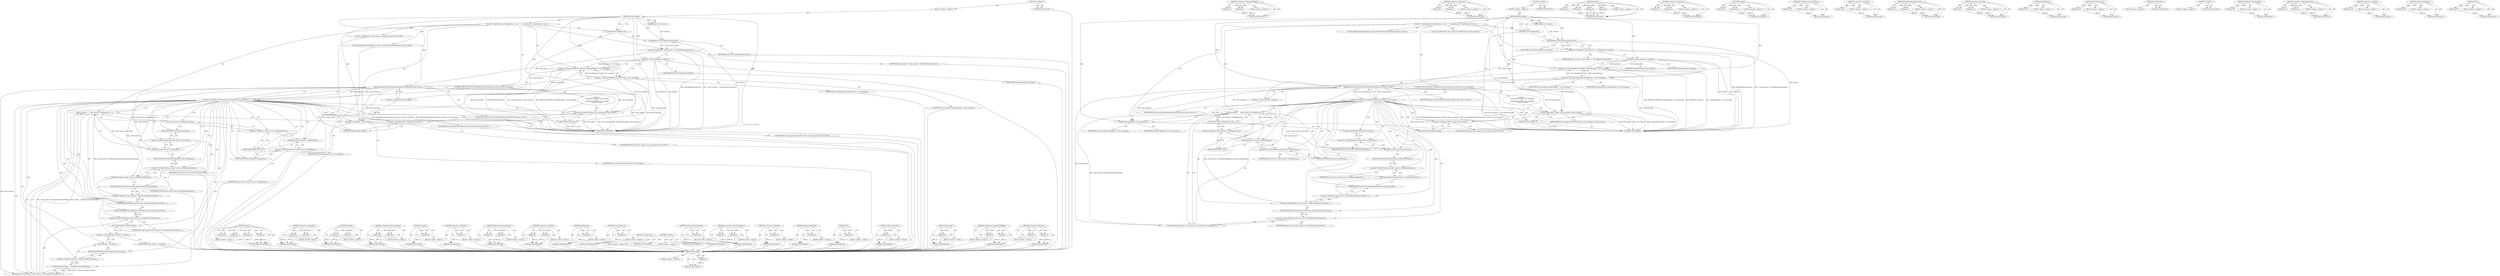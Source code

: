 digraph "Url" {
vulnerable_152 [label=<(METHOD,SourceText)>];
vulnerable_153 [label=<(PARAM,p1)>];
vulnerable_154 [label=<(BLOCK,&lt;empty&gt;,&lt;empty&gt;)>];
vulnerable_155 [label=<(METHOD_RETURN,ANY)>];
vulnerable_104 [label=<(METHOD,&lt;operator&gt;.arithmeticShiftRight)>];
vulnerable_105 [label=<(PARAM,p1)>];
vulnerable_106 [label=<(PARAM,p2)>];
vulnerable_107 [label=<(BLOCK,&lt;empty&gt;,&lt;empty&gt;)>];
vulnerable_108 [label=<(METHOD_RETURN,ANY)>];
vulnerable_127 [label=<(METHOD,&lt;operator&gt;.fieldAccess)>];
vulnerable_128 [label=<(PARAM,p1)>];
vulnerable_129 [label=<(PARAM,p2)>];
vulnerable_130 [label=<(BLOCK,&lt;empty&gt;,&lt;empty&gt;)>];
vulnerable_131 [label=<(METHOD_RETURN,ANY)>];
vulnerable_6 [label=<(METHOD,&lt;global&gt;)<SUB>1</SUB>>];
vulnerable_7 [label=<(BLOCK,&lt;empty&gt;,&lt;empty&gt;)<SUB>1</SUB>>];
vulnerable_8 [label=<(METHOD,NotifyFinished)<SUB>1</SUB>>];
vulnerable_9 [label=<(PARAM,Resource* resource)<SUB>1</SUB>>];
vulnerable_10 [label=<(BLOCK,{
  ClearResource();

  ScriptResource* script_...,{
  ClearResource();

  ScriptResource* script_...)<SUB>1</SUB>>];
vulnerable_11 [label=<(ClearResource,ClearResource())<SUB>2</SUB>>];
vulnerable_12 [label="<(LOCAL,ScriptResource* script_resource: ScriptResource*)<SUB>4</SUB>>"];
vulnerable_13 [label=<(&lt;operator&gt;.assignment,* script_resource = ToScriptResource(resource))<SUB>4</SUB>>];
vulnerable_14 [label=<(IDENTIFIER,script_resource,* script_resource = ToScriptResource(resource))<SUB>4</SUB>>];
vulnerable_15 [label=<(ToScriptResource,ToScriptResource(resource))<SUB>4</SUB>>];
vulnerable_16 [label=<(IDENTIFIER,resource,ToScriptResource(resource))<SUB>4</SUB>>];
vulnerable_17 [label=<(&lt;operator&gt;.lessThan,HeapVector&lt;Member&lt;ConsoleMessage&gt;&gt; error_messages)<SUB>6</SUB>>];
vulnerable_18 [label=<(&lt;operator&gt;.lessThan,HeapVector&lt;Member)<SUB>6</SUB>>];
vulnerable_19 [label=<(IDENTIFIER,HeapVector,HeapVector&lt;Member)<SUB>6</SUB>>];
vulnerable_20 [label=<(IDENTIFIER,Member,HeapVector&lt;Member)<SUB>6</SUB>>];
vulnerable_21 [label=<(&lt;operator&gt;.arithmeticShiftRight,ConsoleMessage&gt;&gt; error_messages)<SUB>6</SUB>>];
vulnerable_22 [label=<(IDENTIFIER,ConsoleMessage,ConsoleMessage&gt;&gt; error_messages)<SUB>6</SUB>>];
vulnerable_23 [label=<(IDENTIFIER,error_messages,ConsoleMessage&gt;&gt; error_messages)<SUB>6</SUB>>];
vulnerable_24 [label=<(CONTROL_STRUCTURE,IF,if (!WasModuleLoadSuccessful(script_resource, &amp;error_messages)))<SUB>7</SUB>>];
vulnerable_25 [label=<(&lt;operator&gt;.logicalNot,!WasModuleLoadSuccessful(script_resource, &amp;erro...)<SUB>7</SUB>>];
vulnerable_26 [label=<(WasModuleLoadSuccessful,WasModuleLoadSuccessful(script_resource, &amp;error...)<SUB>7</SUB>>];
vulnerable_27 [label=<(IDENTIFIER,script_resource,WasModuleLoadSuccessful(script_resource, &amp;error...)<SUB>7</SUB>>];
vulnerable_28 [label=<(&lt;operator&gt;.addressOf,&amp;error_messages)<SUB>7</SUB>>];
vulnerable_29 [label=<(IDENTIFIER,error_messages,WasModuleLoadSuccessful(script_resource, &amp;error...)<SUB>7</SUB>>];
vulnerable_30 [label="<(BLOCK,{
    Finalize(WTF::nullopt, error_messages);
 ...,{
    Finalize(WTF::nullopt, error_messages);
 ...)<SUB>7</SUB>>"];
vulnerable_31 [label="<(Finalize,Finalize(WTF::nullopt, error_messages))<SUB>8</SUB>>"];
vulnerable_32 [label="<(&lt;operator&gt;.fieldAccess,WTF::nullopt)<SUB>8</SUB>>"];
vulnerable_33 [label="<(IDENTIFIER,WTF,Finalize(WTF::nullopt, error_messages))<SUB>8</SUB>>"];
vulnerable_34 [label=<(FIELD_IDENTIFIER,nullopt,nullopt)<SUB>8</SUB>>];
vulnerable_35 [label="<(IDENTIFIER,error_messages,Finalize(WTF::nullopt, error_messages))<SUB>8</SUB>>"];
vulnerable_36 [label=<(RETURN,return;,return;)<SUB>9</SUB>>];
vulnerable_37 [label="<(LOCAL,ModuleScriptCreationParams params: ModuleScriptCreationParams)<SUB>12</SUB>>"];
vulnerable_38 [label=<(params,params(
       script_resource-&gt;GetResponse().U...)<SUB>12</SUB>>];
vulnerable_39 [label=<(Url,script_resource-&gt;GetResponse().Url())<SUB>13</SUB>>];
vulnerable_40 [label=<(&lt;operator&gt;.fieldAccess,script_resource-&gt;GetResponse().Url)<SUB>13</SUB>>];
vulnerable_41 [label=<(GetResponse,script_resource-&gt;GetResponse())<SUB>13</SUB>>];
vulnerable_42 [label=<(&lt;operator&gt;.indirectFieldAccess,script_resource-&gt;GetResponse)<SUB>13</SUB>>];
vulnerable_43 [label=<(IDENTIFIER,script_resource,script_resource-&gt;GetResponse())<SUB>13</SUB>>];
vulnerable_44 [label=<(FIELD_IDENTIFIER,GetResponse,GetResponse)<SUB>13</SUB>>];
vulnerable_45 [label=<(FIELD_IDENTIFIER,Url,Url)<SUB>13</SUB>>];
vulnerable_46 [label=<(SourceText,script_resource-&gt;SourceText())<SUB>13</SUB>>];
vulnerable_47 [label=<(&lt;operator&gt;.indirectFieldAccess,script_resource-&gt;SourceText)<SUB>13</SUB>>];
vulnerable_48 [label=<(IDENTIFIER,script_resource,script_resource-&gt;SourceText())<SUB>13</SUB>>];
vulnerable_49 [label=<(FIELD_IDENTIFIER,SourceText,SourceText)<SUB>13</SUB>>];
vulnerable_50 [label=<(GetFetchCredentialsMode,script_resource-&gt;GetResourceRequest().GetFetchC...)<SUB>14</SUB>>];
vulnerable_51 [label=<(&lt;operator&gt;.fieldAccess,script_resource-&gt;GetResourceRequest().GetFetchC...)<SUB>14</SUB>>];
vulnerable_52 [label=<(GetResourceRequest,script_resource-&gt;GetResourceRequest())<SUB>14</SUB>>];
vulnerable_53 [label=<(&lt;operator&gt;.indirectFieldAccess,script_resource-&gt;GetResourceRequest)<SUB>14</SUB>>];
vulnerable_54 [label=<(IDENTIFIER,script_resource,script_resource-&gt;GetResourceRequest())<SUB>14</SUB>>];
vulnerable_55 [label=<(FIELD_IDENTIFIER,GetResourceRequest,GetResourceRequest)<SUB>14</SUB>>];
vulnerable_56 [label=<(FIELD_IDENTIFIER,GetFetchCredentialsMode,GetFetchCredentialsMode)<SUB>14</SUB>>];
vulnerable_57 [label=<(CalculateAccessControlStatus,script_resource-&gt;CalculateAccessControlStatus())<SUB>15</SUB>>];
vulnerable_58 [label=<(&lt;operator&gt;.indirectFieldAccess,script_resource-&gt;CalculateAccessControlStatus)<SUB>15</SUB>>];
vulnerable_59 [label=<(IDENTIFIER,script_resource,script_resource-&gt;CalculateAccessControlStatus())<SUB>15</SUB>>];
vulnerable_60 [label=<(FIELD_IDENTIFIER,CalculateAccessControlStatus,CalculateAccessControlStatus)<SUB>15</SUB>>];
vulnerable_61 [label=<(Finalize,Finalize(params, error_messages))<SUB>16</SUB>>];
vulnerable_62 [label=<(IDENTIFIER,params,Finalize(params, error_messages))<SUB>16</SUB>>];
vulnerable_63 [label=<(IDENTIFIER,error_messages,Finalize(params, error_messages))<SUB>16</SUB>>];
vulnerable_64 [label=<(METHOD_RETURN,void)<SUB>1</SUB>>];
vulnerable_66 [label=<(METHOD_RETURN,ANY)<SUB>1</SUB>>];
vulnerable_132 [label=<(METHOD,params)>];
vulnerable_133 [label=<(PARAM,p1)>];
vulnerable_134 [label=<(PARAM,p2)>];
vulnerable_135 [label=<(PARAM,p3)>];
vulnerable_136 [label=<(PARAM,p4)>];
vulnerable_137 [label=<(BLOCK,&lt;empty&gt;,&lt;empty&gt;)>];
vulnerable_138 [label=<(METHOD_RETURN,ANY)>];
vulnerable_90 [label=<(METHOD,&lt;operator&gt;.assignment)>];
vulnerable_91 [label=<(PARAM,p1)>];
vulnerable_92 [label=<(PARAM,p2)>];
vulnerable_93 [label=<(BLOCK,&lt;empty&gt;,&lt;empty&gt;)>];
vulnerable_94 [label=<(METHOD_RETURN,ANY)>];
vulnerable_122 [label=<(METHOD,Finalize)>];
vulnerable_123 [label=<(PARAM,p1)>];
vulnerable_124 [label=<(PARAM,p2)>];
vulnerable_125 [label=<(BLOCK,&lt;empty&gt;,&lt;empty&gt;)>];
vulnerable_126 [label=<(METHOD_RETURN,ANY)>];
vulnerable_164 [label=<(METHOD,CalculateAccessControlStatus)>];
vulnerable_165 [label=<(PARAM,p1)>];
vulnerable_166 [label=<(BLOCK,&lt;empty&gt;,&lt;empty&gt;)>];
vulnerable_167 [label=<(METHOD_RETURN,ANY)>];
vulnerable_118 [label=<(METHOD,&lt;operator&gt;.addressOf)>];
vulnerable_119 [label=<(PARAM,p1)>];
vulnerable_120 [label=<(BLOCK,&lt;empty&gt;,&lt;empty&gt;)>];
vulnerable_121 [label=<(METHOD_RETURN,ANY)>];
vulnerable_113 [label=<(METHOD,WasModuleLoadSuccessful)>];
vulnerable_114 [label=<(PARAM,p1)>];
vulnerable_115 [label=<(PARAM,p2)>];
vulnerable_116 [label=<(BLOCK,&lt;empty&gt;,&lt;empty&gt;)>];
vulnerable_117 [label=<(METHOD_RETURN,ANY)>];
vulnerable_99 [label=<(METHOD,&lt;operator&gt;.lessThan)>];
vulnerable_100 [label=<(PARAM,p1)>];
vulnerable_101 [label=<(PARAM,p2)>];
vulnerable_102 [label=<(BLOCK,&lt;empty&gt;,&lt;empty&gt;)>];
vulnerable_103 [label=<(METHOD_RETURN,ANY)>];
vulnerable_143 [label=<(METHOD,GetResponse)>];
vulnerable_144 [label=<(PARAM,p1)>];
vulnerable_145 [label=<(BLOCK,&lt;empty&gt;,&lt;empty&gt;)>];
vulnerable_146 [label=<(METHOD_RETURN,ANY)>];
vulnerable_95 [label=<(METHOD,ToScriptResource)>];
vulnerable_96 [label=<(PARAM,p1)>];
vulnerable_97 [label=<(BLOCK,&lt;empty&gt;,&lt;empty&gt;)>];
vulnerable_98 [label=<(METHOD_RETURN,ANY)>];
vulnerable_87 [label=<(METHOD,ClearResource)>];
vulnerable_88 [label=<(BLOCK,&lt;empty&gt;,&lt;empty&gt;)>];
vulnerable_89 [label=<(METHOD_RETURN,ANY)>];
vulnerable_81 [label=<(METHOD,&lt;global&gt;)<SUB>1</SUB>>];
vulnerable_82 [label=<(BLOCK,&lt;empty&gt;,&lt;empty&gt;)>];
vulnerable_83 [label=<(METHOD_RETURN,ANY)>];
vulnerable_156 [label=<(METHOD,GetFetchCredentialsMode)>];
vulnerable_157 [label=<(PARAM,p1)>];
vulnerable_158 [label=<(BLOCK,&lt;empty&gt;,&lt;empty&gt;)>];
vulnerable_159 [label=<(METHOD_RETURN,ANY)>];
vulnerable_147 [label=<(METHOD,&lt;operator&gt;.indirectFieldAccess)>];
vulnerable_148 [label=<(PARAM,p1)>];
vulnerable_149 [label=<(PARAM,p2)>];
vulnerable_150 [label=<(BLOCK,&lt;empty&gt;,&lt;empty&gt;)>];
vulnerable_151 [label=<(METHOD_RETURN,ANY)>];
vulnerable_109 [label=<(METHOD,&lt;operator&gt;.logicalNot)>];
vulnerable_110 [label=<(PARAM,p1)>];
vulnerable_111 [label=<(BLOCK,&lt;empty&gt;,&lt;empty&gt;)>];
vulnerable_112 [label=<(METHOD_RETURN,ANY)>];
vulnerable_160 [label=<(METHOD,GetResourceRequest)>];
vulnerable_161 [label=<(PARAM,p1)>];
vulnerable_162 [label=<(BLOCK,&lt;empty&gt;,&lt;empty&gt;)>];
vulnerable_163 [label=<(METHOD_RETURN,ANY)>];
vulnerable_139 [label=<(METHOD,Url)>];
vulnerable_140 [label=<(PARAM,p1)>];
vulnerable_141 [label=<(BLOCK,&lt;empty&gt;,&lt;empty&gt;)>];
vulnerable_142 [label=<(METHOD_RETURN,ANY)>];
fixed_176 [label=<(METHOD,GetSecurityOrigin)>];
fixed_177 [label=<(PARAM,p1)>];
fixed_178 [label=<(BLOCK,&lt;empty&gt;,&lt;empty&gt;)>];
fixed_179 [label=<(METHOD_RETURN,ANY)>];
fixed_159 [label=<(METHOD,SourceText)>];
fixed_160 [label=<(PARAM,p1)>];
fixed_161 [label=<(BLOCK,&lt;empty&gt;,&lt;empty&gt;)>];
fixed_162 [label=<(METHOD_RETURN,ANY)>];
fixed_111 [label=<(METHOD,&lt;operator&gt;.arithmeticShiftRight)>];
fixed_112 [label=<(PARAM,p1)>];
fixed_113 [label=<(PARAM,p2)>];
fixed_114 [label=<(BLOCK,&lt;empty&gt;,&lt;empty&gt;)>];
fixed_115 [label=<(METHOD_RETURN,ANY)>];
fixed_134 [label=<(METHOD,&lt;operator&gt;.fieldAccess)>];
fixed_135 [label=<(PARAM,p1)>];
fixed_136 [label=<(PARAM,p2)>];
fixed_137 [label=<(BLOCK,&lt;empty&gt;,&lt;empty&gt;)>];
fixed_138 [label=<(METHOD_RETURN,ANY)>];
fixed_6 [label=<(METHOD,&lt;global&gt;)<SUB>1</SUB>>];
fixed_7 [label=<(BLOCK,&lt;empty&gt;,&lt;empty&gt;)<SUB>1</SUB>>];
fixed_8 [label=<(METHOD,NotifyFinished)<SUB>1</SUB>>];
fixed_9 [label=<(PARAM,Resource* resource)<SUB>1</SUB>>];
fixed_10 [label=<(BLOCK,{
  ClearResource();

  ScriptResource* script_...,{
  ClearResource();

  ScriptResource* script_...)<SUB>1</SUB>>];
fixed_11 [label=<(ClearResource,ClearResource())<SUB>2</SUB>>];
fixed_12 [label="<(LOCAL,ScriptResource* script_resource: ScriptResource*)<SUB>4</SUB>>"];
fixed_13 [label=<(&lt;operator&gt;.assignment,* script_resource = ToScriptResource(resource))<SUB>4</SUB>>];
fixed_14 [label=<(IDENTIFIER,script_resource,* script_resource = ToScriptResource(resource))<SUB>4</SUB>>];
fixed_15 [label=<(ToScriptResource,ToScriptResource(resource))<SUB>4</SUB>>];
fixed_16 [label=<(IDENTIFIER,resource,ToScriptResource(resource))<SUB>4</SUB>>];
fixed_17 [label=<(&lt;operator&gt;.lessThan,HeapVector&lt;Member&lt;ConsoleMessage&gt;&gt; error_messages)<SUB>6</SUB>>];
fixed_18 [label=<(&lt;operator&gt;.lessThan,HeapVector&lt;Member)<SUB>6</SUB>>];
fixed_19 [label=<(IDENTIFIER,HeapVector,HeapVector&lt;Member)<SUB>6</SUB>>];
fixed_20 [label=<(IDENTIFIER,Member,HeapVector&lt;Member)<SUB>6</SUB>>];
fixed_21 [label=<(&lt;operator&gt;.arithmeticShiftRight,ConsoleMessage&gt;&gt; error_messages)<SUB>6</SUB>>];
fixed_22 [label=<(IDENTIFIER,ConsoleMessage,ConsoleMessage&gt;&gt; error_messages)<SUB>6</SUB>>];
fixed_23 [label=<(IDENTIFIER,error_messages,ConsoleMessage&gt;&gt; error_messages)<SUB>6</SUB>>];
fixed_24 [label=<(CONTROL_STRUCTURE,IF,if (!WasModuleLoadSuccessful(script_resource, &amp;error_messages)))<SUB>7</SUB>>];
fixed_25 [label=<(&lt;operator&gt;.logicalNot,!WasModuleLoadSuccessful(script_resource, &amp;erro...)<SUB>7</SUB>>];
fixed_26 [label=<(WasModuleLoadSuccessful,WasModuleLoadSuccessful(script_resource, &amp;error...)<SUB>7</SUB>>];
fixed_27 [label=<(IDENTIFIER,script_resource,WasModuleLoadSuccessful(script_resource, &amp;error...)<SUB>7</SUB>>];
fixed_28 [label=<(&lt;operator&gt;.addressOf,&amp;error_messages)<SUB>7</SUB>>];
fixed_29 [label=<(IDENTIFIER,error_messages,WasModuleLoadSuccessful(script_resource, &amp;error...)<SUB>7</SUB>>];
fixed_30 [label="<(BLOCK,{
    Finalize(WTF::nullopt, error_messages);
 ...,{
    Finalize(WTF::nullopt, error_messages);
 ...)<SUB>7</SUB>>"];
fixed_31 [label="<(Finalize,Finalize(WTF::nullopt, error_messages))<SUB>8</SUB>>"];
fixed_32 [label="<(&lt;operator&gt;.fieldAccess,WTF::nullopt)<SUB>8</SUB>>"];
fixed_33 [label="<(IDENTIFIER,WTF,Finalize(WTF::nullopt, error_messages))<SUB>8</SUB>>"];
fixed_34 [label=<(FIELD_IDENTIFIER,nullopt,nullopt)<SUB>8</SUB>>];
fixed_35 [label="<(IDENTIFIER,error_messages,Finalize(WTF::nullopt, error_messages))<SUB>8</SUB>>"];
fixed_36 [label=<(RETURN,return;,return;)<SUB>9</SUB>>];
fixed_37 [label="<(LOCAL,ModuleScriptCreationParams params: ModuleScriptCreationParams)<SUB>12</SUB>>"];
fixed_38 [label=<(params,params(
       script_resource-&gt;GetResponse().U...)<SUB>12</SUB>>];
fixed_39 [label=<(Url,script_resource-&gt;GetResponse().Url())<SUB>13</SUB>>];
fixed_40 [label=<(&lt;operator&gt;.fieldAccess,script_resource-&gt;GetResponse().Url)<SUB>13</SUB>>];
fixed_41 [label=<(GetResponse,script_resource-&gt;GetResponse())<SUB>13</SUB>>];
fixed_42 [label=<(&lt;operator&gt;.indirectFieldAccess,script_resource-&gt;GetResponse)<SUB>13</SUB>>];
fixed_43 [label=<(IDENTIFIER,script_resource,script_resource-&gt;GetResponse())<SUB>13</SUB>>];
fixed_44 [label=<(FIELD_IDENTIFIER,GetResponse,GetResponse)<SUB>13</SUB>>];
fixed_45 [label=<(FIELD_IDENTIFIER,Url,Url)<SUB>13</SUB>>];
fixed_46 [label=<(SourceText,script_resource-&gt;SourceText())<SUB>13</SUB>>];
fixed_47 [label=<(&lt;operator&gt;.indirectFieldAccess,script_resource-&gt;SourceText)<SUB>13</SUB>>];
fixed_48 [label=<(IDENTIFIER,script_resource,script_resource-&gt;SourceText())<SUB>13</SUB>>];
fixed_49 [label=<(FIELD_IDENTIFIER,SourceText,SourceText)<SUB>13</SUB>>];
fixed_50 [label=<(GetFetchCredentialsMode,script_resource-&gt;GetResourceRequest().GetFetchC...)<SUB>14</SUB>>];
fixed_51 [label=<(&lt;operator&gt;.fieldAccess,script_resource-&gt;GetResourceRequest().GetFetchC...)<SUB>14</SUB>>];
fixed_52 [label=<(GetResourceRequest,script_resource-&gt;GetResourceRequest())<SUB>14</SUB>>];
fixed_53 [label=<(&lt;operator&gt;.indirectFieldAccess,script_resource-&gt;GetResourceRequest)<SUB>14</SUB>>];
fixed_54 [label=<(IDENTIFIER,script_resource,script_resource-&gt;GetResourceRequest())<SUB>14</SUB>>];
fixed_55 [label=<(FIELD_IDENTIFIER,GetResourceRequest,GetResourceRequest)<SUB>14</SUB>>];
fixed_56 [label=<(FIELD_IDENTIFIER,GetFetchCredentialsMode,GetFetchCredentialsMode)<SUB>14</SUB>>];
fixed_57 [label=<(CalculateAccessControlStatus,script_resource-&gt;CalculateAccessControlStatus(
...)<SUB>15</SUB>>];
fixed_58 [label=<(&lt;operator&gt;.indirectFieldAccess,script_resource-&gt;CalculateAccessControlStatus)<SUB>15</SUB>>];
fixed_59 [label=<(IDENTIFIER,script_resource,script_resource-&gt;CalculateAccessControlStatus(
...)<SUB>15</SUB>>];
fixed_60 [label=<(FIELD_IDENTIFIER,CalculateAccessControlStatus,CalculateAccessControlStatus)<SUB>15</SUB>>];
fixed_61 [label=<(GetSecurityOrigin,fetcher_-&gt;Context().GetSecurityOrigin())<SUB>16</SUB>>];
fixed_62 [label=<(&lt;operator&gt;.fieldAccess,fetcher_-&gt;Context().GetSecurityOrigin)<SUB>16</SUB>>];
fixed_63 [label=<(Context,fetcher_-&gt;Context())<SUB>16</SUB>>];
fixed_64 [label=<(&lt;operator&gt;.indirectFieldAccess,fetcher_-&gt;Context)<SUB>16</SUB>>];
fixed_65 [label=<(IDENTIFIER,fetcher_,fetcher_-&gt;Context())<SUB>16</SUB>>];
fixed_66 [label=<(FIELD_IDENTIFIER,Context,Context)<SUB>16</SUB>>];
fixed_67 [label=<(FIELD_IDENTIFIER,GetSecurityOrigin,GetSecurityOrigin)<SUB>16</SUB>>];
fixed_68 [label=<(Finalize,Finalize(params, error_messages))<SUB>17</SUB>>];
fixed_69 [label=<(IDENTIFIER,params,Finalize(params, error_messages))<SUB>17</SUB>>];
fixed_70 [label=<(IDENTIFIER,error_messages,Finalize(params, error_messages))<SUB>17</SUB>>];
fixed_71 [label=<(METHOD_RETURN,void)<SUB>1</SUB>>];
fixed_73 [label=<(METHOD_RETURN,ANY)<SUB>1</SUB>>];
fixed_139 [label=<(METHOD,params)>];
fixed_140 [label=<(PARAM,p1)>];
fixed_141 [label=<(PARAM,p2)>];
fixed_142 [label=<(PARAM,p3)>];
fixed_143 [label=<(PARAM,p4)>];
fixed_144 [label=<(BLOCK,&lt;empty&gt;,&lt;empty&gt;)>];
fixed_145 [label=<(METHOD_RETURN,ANY)>];
fixed_97 [label=<(METHOD,&lt;operator&gt;.assignment)>];
fixed_98 [label=<(PARAM,p1)>];
fixed_99 [label=<(PARAM,p2)>];
fixed_100 [label=<(BLOCK,&lt;empty&gt;,&lt;empty&gt;)>];
fixed_101 [label=<(METHOD_RETURN,ANY)>];
fixed_129 [label=<(METHOD,Finalize)>];
fixed_130 [label=<(PARAM,p1)>];
fixed_131 [label=<(PARAM,p2)>];
fixed_132 [label=<(BLOCK,&lt;empty&gt;,&lt;empty&gt;)>];
fixed_133 [label=<(METHOD_RETURN,ANY)>];
fixed_171 [label=<(METHOD,CalculateAccessControlStatus)>];
fixed_172 [label=<(PARAM,p1)>];
fixed_173 [label=<(PARAM,p2)>];
fixed_174 [label=<(BLOCK,&lt;empty&gt;,&lt;empty&gt;)>];
fixed_175 [label=<(METHOD_RETURN,ANY)>];
fixed_180 [label=<(METHOD,Context)>];
fixed_181 [label=<(PARAM,p1)>];
fixed_182 [label=<(BLOCK,&lt;empty&gt;,&lt;empty&gt;)>];
fixed_183 [label=<(METHOD_RETURN,ANY)>];
fixed_125 [label=<(METHOD,&lt;operator&gt;.addressOf)>];
fixed_126 [label=<(PARAM,p1)>];
fixed_127 [label=<(BLOCK,&lt;empty&gt;,&lt;empty&gt;)>];
fixed_128 [label=<(METHOD_RETURN,ANY)>];
fixed_120 [label=<(METHOD,WasModuleLoadSuccessful)>];
fixed_121 [label=<(PARAM,p1)>];
fixed_122 [label=<(PARAM,p2)>];
fixed_123 [label=<(BLOCK,&lt;empty&gt;,&lt;empty&gt;)>];
fixed_124 [label=<(METHOD_RETURN,ANY)>];
fixed_106 [label=<(METHOD,&lt;operator&gt;.lessThan)>];
fixed_107 [label=<(PARAM,p1)>];
fixed_108 [label=<(PARAM,p2)>];
fixed_109 [label=<(BLOCK,&lt;empty&gt;,&lt;empty&gt;)>];
fixed_110 [label=<(METHOD_RETURN,ANY)>];
fixed_150 [label=<(METHOD,GetResponse)>];
fixed_151 [label=<(PARAM,p1)>];
fixed_152 [label=<(BLOCK,&lt;empty&gt;,&lt;empty&gt;)>];
fixed_153 [label=<(METHOD_RETURN,ANY)>];
fixed_102 [label=<(METHOD,ToScriptResource)>];
fixed_103 [label=<(PARAM,p1)>];
fixed_104 [label=<(BLOCK,&lt;empty&gt;,&lt;empty&gt;)>];
fixed_105 [label=<(METHOD_RETURN,ANY)>];
fixed_94 [label=<(METHOD,ClearResource)>];
fixed_95 [label=<(BLOCK,&lt;empty&gt;,&lt;empty&gt;)>];
fixed_96 [label=<(METHOD_RETURN,ANY)>];
fixed_88 [label=<(METHOD,&lt;global&gt;)<SUB>1</SUB>>];
fixed_89 [label=<(BLOCK,&lt;empty&gt;,&lt;empty&gt;)>];
fixed_90 [label=<(METHOD_RETURN,ANY)>];
fixed_163 [label=<(METHOD,GetFetchCredentialsMode)>];
fixed_164 [label=<(PARAM,p1)>];
fixed_165 [label=<(BLOCK,&lt;empty&gt;,&lt;empty&gt;)>];
fixed_166 [label=<(METHOD_RETURN,ANY)>];
fixed_154 [label=<(METHOD,&lt;operator&gt;.indirectFieldAccess)>];
fixed_155 [label=<(PARAM,p1)>];
fixed_156 [label=<(PARAM,p2)>];
fixed_157 [label=<(BLOCK,&lt;empty&gt;,&lt;empty&gt;)>];
fixed_158 [label=<(METHOD_RETURN,ANY)>];
fixed_116 [label=<(METHOD,&lt;operator&gt;.logicalNot)>];
fixed_117 [label=<(PARAM,p1)>];
fixed_118 [label=<(BLOCK,&lt;empty&gt;,&lt;empty&gt;)>];
fixed_119 [label=<(METHOD_RETURN,ANY)>];
fixed_167 [label=<(METHOD,GetResourceRequest)>];
fixed_168 [label=<(PARAM,p1)>];
fixed_169 [label=<(BLOCK,&lt;empty&gt;,&lt;empty&gt;)>];
fixed_170 [label=<(METHOD_RETURN,ANY)>];
fixed_146 [label=<(METHOD,Url)>];
fixed_147 [label=<(PARAM,p1)>];
fixed_148 [label=<(BLOCK,&lt;empty&gt;,&lt;empty&gt;)>];
fixed_149 [label=<(METHOD_RETURN,ANY)>];
vulnerable_152 -> vulnerable_153  [key=0, label="AST: "];
vulnerable_152 -> vulnerable_153  [key=1, label="DDG: "];
vulnerable_152 -> vulnerable_154  [key=0, label="AST: "];
vulnerable_152 -> vulnerable_155  [key=0, label="AST: "];
vulnerable_152 -> vulnerable_155  [key=1, label="CFG: "];
vulnerable_153 -> vulnerable_155  [key=0, label="DDG: p1"];
vulnerable_104 -> vulnerable_105  [key=0, label="AST: "];
vulnerable_104 -> vulnerable_105  [key=1, label="DDG: "];
vulnerable_104 -> vulnerable_107  [key=0, label="AST: "];
vulnerable_104 -> vulnerable_106  [key=0, label="AST: "];
vulnerable_104 -> vulnerable_106  [key=1, label="DDG: "];
vulnerable_104 -> vulnerable_108  [key=0, label="AST: "];
vulnerable_104 -> vulnerable_108  [key=1, label="CFG: "];
vulnerable_105 -> vulnerable_108  [key=0, label="DDG: p1"];
vulnerable_106 -> vulnerable_108  [key=0, label="DDG: p2"];
vulnerable_127 -> vulnerable_128  [key=0, label="AST: "];
vulnerable_127 -> vulnerable_128  [key=1, label="DDG: "];
vulnerable_127 -> vulnerable_130  [key=0, label="AST: "];
vulnerable_127 -> vulnerable_129  [key=0, label="AST: "];
vulnerable_127 -> vulnerable_129  [key=1, label="DDG: "];
vulnerable_127 -> vulnerable_131  [key=0, label="AST: "];
vulnerable_127 -> vulnerable_131  [key=1, label="CFG: "];
vulnerable_128 -> vulnerable_131  [key=0, label="DDG: p1"];
vulnerable_129 -> vulnerable_131  [key=0, label="DDG: p2"];
vulnerable_6 -> vulnerable_7  [key=0, label="AST: "];
vulnerable_6 -> vulnerable_66  [key=0, label="AST: "];
vulnerable_6 -> vulnerable_66  [key=1, label="CFG: "];
vulnerable_7 -> vulnerable_8  [key=0, label="AST: "];
vulnerable_8 -> vulnerable_9  [key=0, label="AST: "];
vulnerable_8 -> vulnerable_9  [key=1, label="DDG: "];
vulnerable_8 -> vulnerable_10  [key=0, label="AST: "];
vulnerable_8 -> vulnerable_64  [key=0, label="AST: "];
vulnerable_8 -> vulnerable_11  [key=0, label="CFG: "];
vulnerable_8 -> vulnerable_11  [key=1, label="DDG: "];
vulnerable_8 -> vulnerable_61  [key=0, label="DDG: "];
vulnerable_8 -> vulnerable_15  [key=0, label="DDG: "];
vulnerable_8 -> vulnerable_18  [key=0, label="DDG: "];
vulnerable_8 -> vulnerable_21  [key=0, label="DDG: "];
vulnerable_8 -> vulnerable_36  [key=0, label="DDG: "];
vulnerable_8 -> vulnerable_26  [key=0, label="DDG: "];
vulnerable_8 -> vulnerable_31  [key=0, label="DDG: "];
vulnerable_9 -> vulnerable_15  [key=0, label="DDG: resource"];
vulnerable_10 -> vulnerable_11  [key=0, label="AST: "];
vulnerable_10 -> vulnerable_12  [key=0, label="AST: "];
vulnerable_10 -> vulnerable_13  [key=0, label="AST: "];
vulnerable_10 -> vulnerable_17  [key=0, label="AST: "];
vulnerable_10 -> vulnerable_24  [key=0, label="AST: "];
vulnerable_10 -> vulnerable_37  [key=0, label="AST: "];
vulnerable_10 -> vulnerable_38  [key=0, label="AST: "];
vulnerable_10 -> vulnerable_61  [key=0, label="AST: "];
vulnerable_11 -> vulnerable_15  [key=0, label="CFG: "];
vulnerable_11 -> vulnerable_64  [key=0, label="DDG: ClearResource()"];
vulnerable_13 -> vulnerable_14  [key=0, label="AST: "];
vulnerable_13 -> vulnerable_15  [key=0, label="AST: "];
vulnerable_13 -> vulnerable_18  [key=0, label="CFG: "];
vulnerable_13 -> vulnerable_64  [key=0, label="DDG: ToScriptResource(resource)"];
vulnerable_13 -> vulnerable_64  [key=1, label="DDG: * script_resource = ToScriptResource(resource)"];
vulnerable_13 -> vulnerable_26  [key=0, label="DDG: script_resource"];
vulnerable_15 -> vulnerable_16  [key=0, label="AST: "];
vulnerable_15 -> vulnerable_13  [key=0, label="CFG: "];
vulnerable_15 -> vulnerable_13  [key=1, label="DDG: resource"];
vulnerable_15 -> vulnerable_64  [key=0, label="DDG: resource"];
vulnerable_17 -> vulnerable_18  [key=0, label="AST: "];
vulnerable_17 -> vulnerable_21  [key=0, label="AST: "];
vulnerable_17 -> vulnerable_28  [key=0, label="CFG: "];
vulnerable_17 -> vulnerable_64  [key=0, label="DDG: HeapVector&lt;Member"];
vulnerable_17 -> vulnerable_64  [key=1, label="DDG: ConsoleMessage&gt;&gt; error_messages"];
vulnerable_17 -> vulnerable_64  [key=2, label="DDG: HeapVector&lt;Member&lt;ConsoleMessage&gt;&gt; error_messages"];
vulnerable_18 -> vulnerable_19  [key=0, label="AST: "];
vulnerable_18 -> vulnerable_20  [key=0, label="AST: "];
vulnerable_18 -> vulnerable_21  [key=0, label="CFG: "];
vulnerable_18 -> vulnerable_64  [key=0, label="DDG: Member"];
vulnerable_18 -> vulnerable_64  [key=1, label="DDG: HeapVector"];
vulnerable_18 -> vulnerable_17  [key=0, label="DDG: HeapVector"];
vulnerable_18 -> vulnerable_17  [key=1, label="DDG: Member"];
vulnerable_21 -> vulnerable_22  [key=0, label="AST: "];
vulnerable_21 -> vulnerable_23  [key=0, label="AST: "];
vulnerable_21 -> vulnerable_17  [key=0, label="CFG: "];
vulnerable_21 -> vulnerable_17  [key=1, label="DDG: ConsoleMessage"];
vulnerable_21 -> vulnerable_17  [key=2, label="DDG: error_messages"];
vulnerable_21 -> vulnerable_64  [key=0, label="DDG: ConsoleMessage"];
vulnerable_21 -> vulnerable_61  [key=0, label="DDG: error_messages"];
vulnerable_21 -> vulnerable_26  [key=0, label="DDG: error_messages"];
vulnerable_21 -> vulnerable_31  [key=0, label="DDG: error_messages"];
vulnerable_24 -> vulnerable_25  [key=0, label="AST: "];
vulnerable_24 -> vulnerable_30  [key=0, label="AST: "];
vulnerable_25 -> vulnerable_26  [key=0, label="AST: "];
vulnerable_25 -> vulnerable_34  [key=0, label="CFG: "];
vulnerable_25 -> vulnerable_34  [key=1, label="CDG: "];
vulnerable_25 -> vulnerable_44  [key=0, label="CFG: "];
vulnerable_25 -> vulnerable_44  [key=1, label="CDG: "];
vulnerable_25 -> vulnerable_64  [key=0, label="DDG: WasModuleLoadSuccessful(script_resource, &amp;error_messages)"];
vulnerable_25 -> vulnerable_64  [key=1, label="DDG: !WasModuleLoadSuccessful(script_resource, &amp;error_messages)"];
vulnerable_25 -> vulnerable_47  [key=0, label="CDG: "];
vulnerable_25 -> vulnerable_32  [key=0, label="CDG: "];
vulnerable_25 -> vulnerable_58  [key=0, label="CDG: "];
vulnerable_25 -> vulnerable_49  [key=0, label="CDG: "];
vulnerable_25 -> vulnerable_60  [key=0, label="CDG: "];
vulnerable_25 -> vulnerable_61  [key=0, label="CDG: "];
vulnerable_25 -> vulnerable_42  [key=0, label="CDG: "];
vulnerable_25 -> vulnerable_51  [key=0, label="CDG: "];
vulnerable_25 -> vulnerable_57  [key=0, label="CDG: "];
vulnerable_25 -> vulnerable_36  [key=0, label="CDG: "];
vulnerable_25 -> vulnerable_52  [key=0, label="CDG: "];
vulnerable_25 -> vulnerable_46  [key=0, label="CDG: "];
vulnerable_25 -> vulnerable_53  [key=0, label="CDG: "];
vulnerable_25 -> vulnerable_38  [key=0, label="CDG: "];
vulnerable_25 -> vulnerable_56  [key=0, label="CDG: "];
vulnerable_25 -> vulnerable_41  [key=0, label="CDG: "];
vulnerable_25 -> vulnerable_45  [key=0, label="CDG: "];
vulnerable_25 -> vulnerable_40  [key=0, label="CDG: "];
vulnerable_25 -> vulnerable_50  [key=0, label="CDG: "];
vulnerable_25 -> vulnerable_55  [key=0, label="CDG: "];
vulnerable_25 -> vulnerable_39  [key=0, label="CDG: "];
vulnerable_25 -> vulnerable_31  [key=0, label="CDG: "];
vulnerable_26 -> vulnerable_27  [key=0, label="AST: "];
vulnerable_26 -> vulnerable_28  [key=0, label="AST: "];
vulnerable_26 -> vulnerable_25  [key=0, label="CFG: "];
vulnerable_26 -> vulnerable_25  [key=1, label="DDG: script_resource"];
vulnerable_26 -> vulnerable_25  [key=2, label="DDG: &amp;error_messages"];
vulnerable_26 -> vulnerable_64  [key=0, label="DDG: script_resource"];
vulnerable_26 -> vulnerable_64  [key=1, label="DDG: &amp;error_messages"];
vulnerable_26 -> vulnerable_61  [key=0, label="DDG: &amp;error_messages"];
vulnerable_26 -> vulnerable_46  [key=0, label="DDG: script_resource"];
vulnerable_26 -> vulnerable_57  [key=0, label="DDG: script_resource"];
vulnerable_26 -> vulnerable_31  [key=0, label="DDG: &amp;error_messages"];
vulnerable_26 -> vulnerable_41  [key=0, label="DDG: script_resource"];
vulnerable_26 -> vulnerable_52  [key=0, label="DDG: script_resource"];
vulnerable_28 -> vulnerable_29  [key=0, label="AST: "];
vulnerable_28 -> vulnerable_26  [key=0, label="CFG: "];
vulnerable_30 -> vulnerable_31  [key=0, label="AST: "];
vulnerable_30 -> vulnerable_36  [key=0, label="AST: "];
vulnerable_31 -> vulnerable_32  [key=0, label="AST: "];
vulnerable_31 -> vulnerable_35  [key=0, label="AST: "];
vulnerable_31 -> vulnerable_36  [key=0, label="CFG: "];
vulnerable_31 -> vulnerable_64  [key=0, label="DDG: WTF::nullopt"];
vulnerable_31 -> vulnerable_64  [key=1, label="DDG: error_messages"];
vulnerable_31 -> vulnerable_64  [key=2, label="DDG: Finalize(WTF::nullopt, error_messages)"];
vulnerable_32 -> vulnerable_33  [key=0, label="AST: "];
vulnerable_32 -> vulnerable_34  [key=0, label="AST: "];
vulnerable_32 -> vulnerable_31  [key=0, label="CFG: "];
vulnerable_34 -> vulnerable_32  [key=0, label="CFG: "];
vulnerable_36 -> vulnerable_64  [key=0, label="CFG: "];
vulnerable_36 -> vulnerable_64  [key=1, label="DDG: &lt;RET&gt;"];
vulnerable_38 -> vulnerable_39  [key=0, label="AST: "];
vulnerable_38 -> vulnerable_46  [key=0, label="AST: "];
vulnerable_38 -> vulnerable_50  [key=0, label="AST: "];
vulnerable_38 -> vulnerable_57  [key=0, label="AST: "];
vulnerable_38 -> vulnerable_61  [key=0, label="CFG: "];
vulnerable_39 -> vulnerable_40  [key=0, label="AST: "];
vulnerable_39 -> vulnerable_49  [key=0, label="CFG: "];
vulnerable_39 -> vulnerable_38  [key=0, label="DDG: script_resource-&gt;GetResponse().Url"];
vulnerable_40 -> vulnerable_41  [key=0, label="AST: "];
vulnerable_40 -> vulnerable_45  [key=0, label="AST: "];
vulnerable_40 -> vulnerable_39  [key=0, label="CFG: "];
vulnerable_41 -> vulnerable_42  [key=0, label="AST: "];
vulnerable_41 -> vulnerable_45  [key=0, label="CFG: "];
vulnerable_42 -> vulnerable_43  [key=0, label="AST: "];
vulnerable_42 -> vulnerable_44  [key=0, label="AST: "];
vulnerable_42 -> vulnerable_41  [key=0, label="CFG: "];
vulnerable_44 -> vulnerable_42  [key=0, label="CFG: "];
vulnerable_45 -> vulnerable_40  [key=0, label="CFG: "];
vulnerable_46 -> vulnerable_47  [key=0, label="AST: "];
vulnerable_46 -> vulnerable_55  [key=0, label="CFG: "];
vulnerable_46 -> vulnerable_38  [key=0, label="DDG: script_resource-&gt;SourceText"];
vulnerable_47 -> vulnerable_48  [key=0, label="AST: "];
vulnerable_47 -> vulnerable_49  [key=0, label="AST: "];
vulnerable_47 -> vulnerable_46  [key=0, label="CFG: "];
vulnerable_49 -> vulnerable_47  [key=0, label="CFG: "];
vulnerable_50 -> vulnerable_51  [key=0, label="AST: "];
vulnerable_50 -> vulnerable_60  [key=0, label="CFG: "];
vulnerable_50 -> vulnerable_38  [key=0, label="DDG: script_resource-&gt;GetResourceRequest().GetFetchCredentialsMode"];
vulnerable_51 -> vulnerable_52  [key=0, label="AST: "];
vulnerable_51 -> vulnerable_56  [key=0, label="AST: "];
vulnerable_51 -> vulnerable_50  [key=0, label="CFG: "];
vulnerable_52 -> vulnerable_53  [key=0, label="AST: "];
vulnerable_52 -> vulnerable_56  [key=0, label="CFG: "];
vulnerable_53 -> vulnerable_54  [key=0, label="AST: "];
vulnerable_53 -> vulnerable_55  [key=0, label="AST: "];
vulnerable_53 -> vulnerable_52  [key=0, label="CFG: "];
vulnerable_55 -> vulnerable_53  [key=0, label="CFG: "];
vulnerable_56 -> vulnerable_51  [key=0, label="CFG: "];
vulnerable_57 -> vulnerable_58  [key=0, label="AST: "];
vulnerable_57 -> vulnerable_38  [key=0, label="CFG: "];
vulnerable_57 -> vulnerable_38  [key=1, label="DDG: script_resource-&gt;CalculateAccessControlStatus"];
vulnerable_58 -> vulnerable_59  [key=0, label="AST: "];
vulnerable_58 -> vulnerable_60  [key=0, label="AST: "];
vulnerable_58 -> vulnerable_57  [key=0, label="CFG: "];
vulnerable_60 -> vulnerable_58  [key=0, label="CFG: "];
vulnerable_61 -> vulnerable_62  [key=0, label="AST: "];
vulnerable_61 -> vulnerable_63  [key=0, label="AST: "];
vulnerable_61 -> vulnerable_64  [key=0, label="CFG: "];
vulnerable_132 -> vulnerable_133  [key=0, label="AST: "];
vulnerable_132 -> vulnerable_133  [key=1, label="DDG: "];
vulnerable_132 -> vulnerable_137  [key=0, label="AST: "];
vulnerable_132 -> vulnerable_134  [key=0, label="AST: "];
vulnerable_132 -> vulnerable_134  [key=1, label="DDG: "];
vulnerable_132 -> vulnerable_138  [key=0, label="AST: "];
vulnerable_132 -> vulnerable_138  [key=1, label="CFG: "];
vulnerable_132 -> vulnerable_135  [key=0, label="AST: "];
vulnerable_132 -> vulnerable_135  [key=1, label="DDG: "];
vulnerable_132 -> vulnerable_136  [key=0, label="AST: "];
vulnerable_132 -> vulnerable_136  [key=1, label="DDG: "];
vulnerable_133 -> vulnerable_138  [key=0, label="DDG: p1"];
vulnerable_134 -> vulnerable_138  [key=0, label="DDG: p2"];
vulnerable_135 -> vulnerable_138  [key=0, label="DDG: p3"];
vulnerable_136 -> vulnerable_138  [key=0, label="DDG: p4"];
vulnerable_90 -> vulnerable_91  [key=0, label="AST: "];
vulnerable_90 -> vulnerable_91  [key=1, label="DDG: "];
vulnerable_90 -> vulnerable_93  [key=0, label="AST: "];
vulnerable_90 -> vulnerable_92  [key=0, label="AST: "];
vulnerable_90 -> vulnerable_92  [key=1, label="DDG: "];
vulnerable_90 -> vulnerable_94  [key=0, label="AST: "];
vulnerable_90 -> vulnerable_94  [key=1, label="CFG: "];
vulnerable_91 -> vulnerable_94  [key=0, label="DDG: p1"];
vulnerable_92 -> vulnerable_94  [key=0, label="DDG: p2"];
vulnerable_122 -> vulnerable_123  [key=0, label="AST: "];
vulnerable_122 -> vulnerable_123  [key=1, label="DDG: "];
vulnerable_122 -> vulnerable_125  [key=0, label="AST: "];
vulnerable_122 -> vulnerable_124  [key=0, label="AST: "];
vulnerable_122 -> vulnerable_124  [key=1, label="DDG: "];
vulnerable_122 -> vulnerable_126  [key=0, label="AST: "];
vulnerable_122 -> vulnerable_126  [key=1, label="CFG: "];
vulnerable_123 -> vulnerable_126  [key=0, label="DDG: p1"];
vulnerable_124 -> vulnerable_126  [key=0, label="DDG: p2"];
vulnerable_164 -> vulnerable_165  [key=0, label="AST: "];
vulnerable_164 -> vulnerable_165  [key=1, label="DDG: "];
vulnerable_164 -> vulnerable_166  [key=0, label="AST: "];
vulnerable_164 -> vulnerable_167  [key=0, label="AST: "];
vulnerable_164 -> vulnerable_167  [key=1, label="CFG: "];
vulnerable_165 -> vulnerable_167  [key=0, label="DDG: p1"];
vulnerable_118 -> vulnerable_119  [key=0, label="AST: "];
vulnerable_118 -> vulnerable_119  [key=1, label="DDG: "];
vulnerable_118 -> vulnerable_120  [key=0, label="AST: "];
vulnerable_118 -> vulnerable_121  [key=0, label="AST: "];
vulnerable_118 -> vulnerable_121  [key=1, label="CFG: "];
vulnerable_119 -> vulnerable_121  [key=0, label="DDG: p1"];
vulnerable_113 -> vulnerable_114  [key=0, label="AST: "];
vulnerable_113 -> vulnerable_114  [key=1, label="DDG: "];
vulnerable_113 -> vulnerable_116  [key=0, label="AST: "];
vulnerable_113 -> vulnerable_115  [key=0, label="AST: "];
vulnerable_113 -> vulnerable_115  [key=1, label="DDG: "];
vulnerable_113 -> vulnerable_117  [key=0, label="AST: "];
vulnerable_113 -> vulnerable_117  [key=1, label="CFG: "];
vulnerable_114 -> vulnerable_117  [key=0, label="DDG: p1"];
vulnerable_115 -> vulnerable_117  [key=0, label="DDG: p2"];
vulnerable_99 -> vulnerable_100  [key=0, label="AST: "];
vulnerable_99 -> vulnerable_100  [key=1, label="DDG: "];
vulnerable_99 -> vulnerable_102  [key=0, label="AST: "];
vulnerable_99 -> vulnerable_101  [key=0, label="AST: "];
vulnerable_99 -> vulnerable_101  [key=1, label="DDG: "];
vulnerable_99 -> vulnerable_103  [key=0, label="AST: "];
vulnerable_99 -> vulnerable_103  [key=1, label="CFG: "];
vulnerable_100 -> vulnerable_103  [key=0, label="DDG: p1"];
vulnerable_101 -> vulnerable_103  [key=0, label="DDG: p2"];
vulnerable_143 -> vulnerable_144  [key=0, label="AST: "];
vulnerable_143 -> vulnerable_144  [key=1, label="DDG: "];
vulnerable_143 -> vulnerable_145  [key=0, label="AST: "];
vulnerable_143 -> vulnerable_146  [key=0, label="AST: "];
vulnerable_143 -> vulnerable_146  [key=1, label="CFG: "];
vulnerable_144 -> vulnerable_146  [key=0, label="DDG: p1"];
vulnerable_95 -> vulnerable_96  [key=0, label="AST: "];
vulnerable_95 -> vulnerable_96  [key=1, label="DDG: "];
vulnerable_95 -> vulnerable_97  [key=0, label="AST: "];
vulnerable_95 -> vulnerable_98  [key=0, label="AST: "];
vulnerable_95 -> vulnerable_98  [key=1, label="CFG: "];
vulnerable_96 -> vulnerable_98  [key=0, label="DDG: p1"];
vulnerable_87 -> vulnerable_88  [key=0, label="AST: "];
vulnerable_87 -> vulnerable_89  [key=0, label="AST: "];
vulnerable_87 -> vulnerable_89  [key=1, label="CFG: "];
vulnerable_81 -> vulnerable_82  [key=0, label="AST: "];
vulnerable_81 -> vulnerable_83  [key=0, label="AST: "];
vulnerable_81 -> vulnerable_83  [key=1, label="CFG: "];
vulnerable_156 -> vulnerable_157  [key=0, label="AST: "];
vulnerable_156 -> vulnerable_157  [key=1, label="DDG: "];
vulnerable_156 -> vulnerable_158  [key=0, label="AST: "];
vulnerable_156 -> vulnerable_159  [key=0, label="AST: "];
vulnerable_156 -> vulnerable_159  [key=1, label="CFG: "];
vulnerable_157 -> vulnerable_159  [key=0, label="DDG: p1"];
vulnerable_147 -> vulnerable_148  [key=0, label="AST: "];
vulnerable_147 -> vulnerable_148  [key=1, label="DDG: "];
vulnerable_147 -> vulnerable_150  [key=0, label="AST: "];
vulnerable_147 -> vulnerable_149  [key=0, label="AST: "];
vulnerable_147 -> vulnerable_149  [key=1, label="DDG: "];
vulnerable_147 -> vulnerable_151  [key=0, label="AST: "];
vulnerable_147 -> vulnerable_151  [key=1, label="CFG: "];
vulnerable_148 -> vulnerable_151  [key=0, label="DDG: p1"];
vulnerable_149 -> vulnerable_151  [key=0, label="DDG: p2"];
vulnerable_109 -> vulnerable_110  [key=0, label="AST: "];
vulnerable_109 -> vulnerable_110  [key=1, label="DDG: "];
vulnerable_109 -> vulnerable_111  [key=0, label="AST: "];
vulnerable_109 -> vulnerable_112  [key=0, label="AST: "];
vulnerable_109 -> vulnerable_112  [key=1, label="CFG: "];
vulnerable_110 -> vulnerable_112  [key=0, label="DDG: p1"];
vulnerable_160 -> vulnerable_161  [key=0, label="AST: "];
vulnerable_160 -> vulnerable_161  [key=1, label="DDG: "];
vulnerable_160 -> vulnerable_162  [key=0, label="AST: "];
vulnerable_160 -> vulnerable_163  [key=0, label="AST: "];
vulnerable_160 -> vulnerable_163  [key=1, label="CFG: "];
vulnerable_161 -> vulnerable_163  [key=0, label="DDG: p1"];
vulnerable_139 -> vulnerable_140  [key=0, label="AST: "];
vulnerable_139 -> vulnerable_140  [key=1, label="DDG: "];
vulnerable_139 -> vulnerable_141  [key=0, label="AST: "];
vulnerable_139 -> vulnerable_142  [key=0, label="AST: "];
vulnerable_139 -> vulnerable_142  [key=1, label="CFG: "];
vulnerable_140 -> vulnerable_142  [key=0, label="DDG: p1"];
fixed_176 -> fixed_177  [key=0, label="AST: "];
fixed_176 -> fixed_177  [key=1, label="DDG: "];
fixed_176 -> fixed_178  [key=0, label="AST: "];
fixed_176 -> fixed_179  [key=0, label="AST: "];
fixed_176 -> fixed_179  [key=1, label="CFG: "];
fixed_177 -> fixed_179  [key=0, label="DDG: p1"];
fixed_178 -> vulnerable_152  [key=0];
fixed_179 -> vulnerable_152  [key=0];
fixed_159 -> fixed_160  [key=0, label="AST: "];
fixed_159 -> fixed_160  [key=1, label="DDG: "];
fixed_159 -> fixed_161  [key=0, label="AST: "];
fixed_159 -> fixed_162  [key=0, label="AST: "];
fixed_159 -> fixed_162  [key=1, label="CFG: "];
fixed_160 -> fixed_162  [key=0, label="DDG: p1"];
fixed_161 -> vulnerable_152  [key=0];
fixed_162 -> vulnerable_152  [key=0];
fixed_111 -> fixed_112  [key=0, label="AST: "];
fixed_111 -> fixed_112  [key=1, label="DDG: "];
fixed_111 -> fixed_114  [key=0, label="AST: "];
fixed_111 -> fixed_113  [key=0, label="AST: "];
fixed_111 -> fixed_113  [key=1, label="DDG: "];
fixed_111 -> fixed_115  [key=0, label="AST: "];
fixed_111 -> fixed_115  [key=1, label="CFG: "];
fixed_112 -> fixed_115  [key=0, label="DDG: p1"];
fixed_113 -> fixed_115  [key=0, label="DDG: p2"];
fixed_114 -> vulnerable_152  [key=0];
fixed_115 -> vulnerable_152  [key=0];
fixed_134 -> fixed_135  [key=0, label="AST: "];
fixed_134 -> fixed_135  [key=1, label="DDG: "];
fixed_134 -> fixed_137  [key=0, label="AST: "];
fixed_134 -> fixed_136  [key=0, label="AST: "];
fixed_134 -> fixed_136  [key=1, label="DDG: "];
fixed_134 -> fixed_138  [key=0, label="AST: "];
fixed_134 -> fixed_138  [key=1, label="CFG: "];
fixed_135 -> fixed_138  [key=0, label="DDG: p1"];
fixed_136 -> fixed_138  [key=0, label="DDG: p2"];
fixed_137 -> vulnerable_152  [key=0];
fixed_138 -> vulnerable_152  [key=0];
fixed_6 -> fixed_7  [key=0, label="AST: "];
fixed_6 -> fixed_73  [key=0, label="AST: "];
fixed_6 -> fixed_73  [key=1, label="CFG: "];
fixed_7 -> fixed_8  [key=0, label="AST: "];
fixed_8 -> fixed_9  [key=0, label="AST: "];
fixed_8 -> fixed_9  [key=1, label="DDG: "];
fixed_8 -> fixed_10  [key=0, label="AST: "];
fixed_8 -> fixed_71  [key=0, label="AST: "];
fixed_8 -> fixed_11  [key=0, label="CFG: "];
fixed_8 -> fixed_11  [key=1, label="DDG: "];
fixed_8 -> fixed_68  [key=0, label="DDG: "];
fixed_8 -> fixed_15  [key=0, label="DDG: "];
fixed_8 -> fixed_18  [key=0, label="DDG: "];
fixed_8 -> fixed_21  [key=0, label="DDG: "];
fixed_8 -> fixed_36  [key=0, label="DDG: "];
fixed_8 -> fixed_26  [key=0, label="DDG: "];
fixed_8 -> fixed_31  [key=0, label="DDG: "];
fixed_9 -> fixed_15  [key=0, label="DDG: resource"];
fixed_10 -> fixed_11  [key=0, label="AST: "];
fixed_10 -> fixed_12  [key=0, label="AST: "];
fixed_10 -> fixed_13  [key=0, label="AST: "];
fixed_10 -> fixed_17  [key=0, label="AST: "];
fixed_10 -> fixed_24  [key=0, label="AST: "];
fixed_10 -> fixed_37  [key=0, label="AST: "];
fixed_10 -> fixed_38  [key=0, label="AST: "];
fixed_10 -> fixed_68  [key=0, label="AST: "];
fixed_11 -> fixed_15  [key=0, label="CFG: "];
fixed_11 -> fixed_71  [key=0, label="DDG: ClearResource()"];
fixed_12 -> vulnerable_152  [key=0];
fixed_13 -> fixed_14  [key=0, label="AST: "];
fixed_13 -> fixed_15  [key=0, label="AST: "];
fixed_13 -> fixed_18  [key=0, label="CFG: "];
fixed_13 -> fixed_71  [key=0, label="DDG: ToScriptResource(resource)"];
fixed_13 -> fixed_71  [key=1, label="DDG: * script_resource = ToScriptResource(resource)"];
fixed_13 -> fixed_26  [key=0, label="DDG: script_resource"];
fixed_14 -> vulnerable_152  [key=0];
fixed_15 -> fixed_16  [key=0, label="AST: "];
fixed_15 -> fixed_13  [key=0, label="CFG: "];
fixed_15 -> fixed_13  [key=1, label="DDG: resource"];
fixed_15 -> fixed_71  [key=0, label="DDG: resource"];
fixed_16 -> vulnerable_152  [key=0];
fixed_17 -> fixed_18  [key=0, label="AST: "];
fixed_17 -> fixed_21  [key=0, label="AST: "];
fixed_17 -> fixed_28  [key=0, label="CFG: "];
fixed_17 -> fixed_71  [key=0, label="DDG: HeapVector&lt;Member"];
fixed_17 -> fixed_71  [key=1, label="DDG: ConsoleMessage&gt;&gt; error_messages"];
fixed_17 -> fixed_71  [key=2, label="DDG: HeapVector&lt;Member&lt;ConsoleMessage&gt;&gt; error_messages"];
fixed_18 -> fixed_19  [key=0, label="AST: "];
fixed_18 -> fixed_20  [key=0, label="AST: "];
fixed_18 -> fixed_21  [key=0, label="CFG: "];
fixed_18 -> fixed_71  [key=0, label="DDG: Member"];
fixed_18 -> fixed_71  [key=1, label="DDG: HeapVector"];
fixed_18 -> fixed_17  [key=0, label="DDG: HeapVector"];
fixed_18 -> fixed_17  [key=1, label="DDG: Member"];
fixed_19 -> vulnerable_152  [key=0];
fixed_20 -> vulnerable_152  [key=0];
fixed_21 -> fixed_22  [key=0, label="AST: "];
fixed_21 -> fixed_23  [key=0, label="AST: "];
fixed_21 -> fixed_17  [key=0, label="CFG: "];
fixed_21 -> fixed_17  [key=1, label="DDG: ConsoleMessage"];
fixed_21 -> fixed_17  [key=2, label="DDG: error_messages"];
fixed_21 -> fixed_71  [key=0, label="DDG: ConsoleMessage"];
fixed_21 -> fixed_68  [key=0, label="DDG: error_messages"];
fixed_21 -> fixed_26  [key=0, label="DDG: error_messages"];
fixed_21 -> fixed_31  [key=0, label="DDG: error_messages"];
fixed_22 -> vulnerable_152  [key=0];
fixed_23 -> vulnerable_152  [key=0];
fixed_24 -> fixed_25  [key=0, label="AST: "];
fixed_24 -> fixed_30  [key=0, label="AST: "];
fixed_25 -> fixed_26  [key=0, label="AST: "];
fixed_25 -> fixed_34  [key=0, label="CFG: "];
fixed_25 -> fixed_34  [key=1, label="CDG: "];
fixed_25 -> fixed_44  [key=0, label="CFG: "];
fixed_25 -> fixed_44  [key=1, label="CDG: "];
fixed_25 -> fixed_71  [key=0, label="DDG: WasModuleLoadSuccessful(script_resource, &amp;error_messages)"];
fixed_25 -> fixed_71  [key=1, label="DDG: !WasModuleLoadSuccessful(script_resource, &amp;error_messages)"];
fixed_25 -> fixed_47  [key=0, label="CDG: "];
fixed_25 -> fixed_32  [key=0, label="CDG: "];
fixed_25 -> fixed_58  [key=0, label="CDG: "];
fixed_25 -> fixed_68  [key=0, label="CDG: "];
fixed_25 -> fixed_49  [key=0, label="CDG: "];
fixed_25 -> fixed_60  [key=0, label="CDG: "];
fixed_25 -> fixed_61  [key=0, label="CDG: "];
fixed_25 -> fixed_64  [key=0, label="CDG: "];
fixed_25 -> fixed_42  [key=0, label="CDG: "];
fixed_25 -> fixed_51  [key=0, label="CDG: "];
fixed_25 -> fixed_57  [key=0, label="CDG: "];
fixed_25 -> fixed_66  [key=0, label="CDG: "];
fixed_25 -> fixed_36  [key=0, label="CDG: "];
fixed_25 -> fixed_52  [key=0, label="CDG: "];
fixed_25 -> fixed_46  [key=0, label="CDG: "];
fixed_25 -> fixed_53  [key=0, label="CDG: "];
fixed_25 -> fixed_38  [key=0, label="CDG: "];
fixed_25 -> fixed_56  [key=0, label="CDG: "];
fixed_25 -> fixed_67  [key=0, label="CDG: "];
fixed_25 -> fixed_41  [key=0, label="CDG: "];
fixed_25 -> fixed_45  [key=0, label="CDG: "];
fixed_25 -> fixed_63  [key=0, label="CDG: "];
fixed_25 -> fixed_40  [key=0, label="CDG: "];
fixed_25 -> fixed_50  [key=0, label="CDG: "];
fixed_25 -> fixed_55  [key=0, label="CDG: "];
fixed_25 -> fixed_62  [key=0, label="CDG: "];
fixed_25 -> fixed_39  [key=0, label="CDG: "];
fixed_25 -> fixed_31  [key=0, label="CDG: "];
fixed_26 -> fixed_27  [key=0, label="AST: "];
fixed_26 -> fixed_28  [key=0, label="AST: "];
fixed_26 -> fixed_25  [key=0, label="CFG: "];
fixed_26 -> fixed_25  [key=1, label="DDG: script_resource"];
fixed_26 -> fixed_25  [key=2, label="DDG: &amp;error_messages"];
fixed_26 -> fixed_71  [key=0, label="DDG: script_resource"];
fixed_26 -> fixed_71  [key=1, label="DDG: &amp;error_messages"];
fixed_26 -> fixed_68  [key=0, label="DDG: &amp;error_messages"];
fixed_26 -> fixed_46  [key=0, label="DDG: script_resource"];
fixed_26 -> fixed_57  [key=0, label="DDG: script_resource"];
fixed_26 -> fixed_31  [key=0, label="DDG: &amp;error_messages"];
fixed_26 -> fixed_41  [key=0, label="DDG: script_resource"];
fixed_26 -> fixed_52  [key=0, label="DDG: script_resource"];
fixed_27 -> vulnerable_152  [key=0];
fixed_28 -> fixed_29  [key=0, label="AST: "];
fixed_28 -> fixed_26  [key=0, label="CFG: "];
fixed_29 -> vulnerable_152  [key=0];
fixed_30 -> fixed_31  [key=0, label="AST: "];
fixed_30 -> fixed_36  [key=0, label="AST: "];
fixed_31 -> fixed_32  [key=0, label="AST: "];
fixed_31 -> fixed_35  [key=0, label="AST: "];
fixed_31 -> fixed_36  [key=0, label="CFG: "];
fixed_31 -> fixed_71  [key=0, label="DDG: WTF::nullopt"];
fixed_31 -> fixed_71  [key=1, label="DDG: error_messages"];
fixed_31 -> fixed_71  [key=2, label="DDG: Finalize(WTF::nullopt, error_messages)"];
fixed_32 -> fixed_33  [key=0, label="AST: "];
fixed_32 -> fixed_34  [key=0, label="AST: "];
fixed_32 -> fixed_31  [key=0, label="CFG: "];
fixed_33 -> vulnerable_152  [key=0];
fixed_34 -> fixed_32  [key=0, label="CFG: "];
fixed_35 -> vulnerable_152  [key=0];
fixed_36 -> fixed_71  [key=0, label="CFG: "];
fixed_36 -> fixed_71  [key=1, label="DDG: &lt;RET&gt;"];
fixed_37 -> vulnerable_152  [key=0];
fixed_38 -> fixed_39  [key=0, label="AST: "];
fixed_38 -> fixed_46  [key=0, label="AST: "];
fixed_38 -> fixed_50  [key=0, label="AST: "];
fixed_38 -> fixed_57  [key=0, label="AST: "];
fixed_38 -> fixed_68  [key=0, label="CFG: "];
fixed_39 -> fixed_40  [key=0, label="AST: "];
fixed_39 -> fixed_49  [key=0, label="CFG: "];
fixed_39 -> fixed_38  [key=0, label="DDG: script_resource-&gt;GetResponse().Url"];
fixed_40 -> fixed_41  [key=0, label="AST: "];
fixed_40 -> fixed_45  [key=0, label="AST: "];
fixed_40 -> fixed_39  [key=0, label="CFG: "];
fixed_41 -> fixed_42  [key=0, label="AST: "];
fixed_41 -> fixed_45  [key=0, label="CFG: "];
fixed_42 -> fixed_43  [key=0, label="AST: "];
fixed_42 -> fixed_44  [key=0, label="AST: "];
fixed_42 -> fixed_41  [key=0, label="CFG: "];
fixed_43 -> vulnerable_152  [key=0];
fixed_44 -> fixed_42  [key=0, label="CFG: "];
fixed_45 -> fixed_40  [key=0, label="CFG: "];
fixed_46 -> fixed_47  [key=0, label="AST: "];
fixed_46 -> fixed_55  [key=0, label="CFG: "];
fixed_46 -> fixed_38  [key=0, label="DDG: script_resource-&gt;SourceText"];
fixed_47 -> fixed_48  [key=0, label="AST: "];
fixed_47 -> fixed_49  [key=0, label="AST: "];
fixed_47 -> fixed_46  [key=0, label="CFG: "];
fixed_48 -> vulnerable_152  [key=0];
fixed_49 -> fixed_47  [key=0, label="CFG: "];
fixed_50 -> fixed_51  [key=0, label="AST: "];
fixed_50 -> fixed_60  [key=0, label="CFG: "];
fixed_50 -> fixed_38  [key=0, label="DDG: script_resource-&gt;GetResourceRequest().GetFetchCredentialsMode"];
fixed_51 -> fixed_52  [key=0, label="AST: "];
fixed_51 -> fixed_56  [key=0, label="AST: "];
fixed_51 -> fixed_50  [key=0, label="CFG: "];
fixed_52 -> fixed_53  [key=0, label="AST: "];
fixed_52 -> fixed_56  [key=0, label="CFG: "];
fixed_53 -> fixed_54  [key=0, label="AST: "];
fixed_53 -> fixed_55  [key=0, label="AST: "];
fixed_53 -> fixed_52  [key=0, label="CFG: "];
fixed_54 -> vulnerable_152  [key=0];
fixed_55 -> fixed_53  [key=0, label="CFG: "];
fixed_56 -> fixed_51  [key=0, label="CFG: "];
fixed_57 -> fixed_58  [key=0, label="AST: "];
fixed_57 -> fixed_61  [key=0, label="AST: "];
fixed_57 -> fixed_38  [key=0, label="CFG: "];
fixed_57 -> fixed_38  [key=1, label="DDG: script_resource-&gt;CalculateAccessControlStatus"];
fixed_57 -> fixed_38  [key=2, label="DDG: fetcher_-&gt;Context().GetSecurityOrigin()"];
fixed_58 -> fixed_59  [key=0, label="AST: "];
fixed_58 -> fixed_60  [key=0, label="AST: "];
fixed_58 -> fixed_66  [key=0, label="CFG: "];
fixed_59 -> vulnerable_152  [key=0];
fixed_60 -> fixed_58  [key=0, label="CFG: "];
fixed_61 -> fixed_62  [key=0, label="AST: "];
fixed_61 -> fixed_57  [key=0, label="CFG: "];
fixed_61 -> fixed_57  [key=1, label="DDG: fetcher_-&gt;Context().GetSecurityOrigin"];
fixed_62 -> fixed_63  [key=0, label="AST: "];
fixed_62 -> fixed_67  [key=0, label="AST: "];
fixed_62 -> fixed_61  [key=0, label="CFG: "];
fixed_63 -> fixed_64  [key=0, label="AST: "];
fixed_63 -> fixed_67  [key=0, label="CFG: "];
fixed_64 -> fixed_65  [key=0, label="AST: "];
fixed_64 -> fixed_66  [key=0, label="AST: "];
fixed_64 -> fixed_63  [key=0, label="CFG: "];
fixed_65 -> vulnerable_152  [key=0];
fixed_66 -> fixed_64  [key=0, label="CFG: "];
fixed_67 -> fixed_62  [key=0, label="CFG: "];
fixed_68 -> fixed_69  [key=0, label="AST: "];
fixed_68 -> fixed_70  [key=0, label="AST: "];
fixed_68 -> fixed_71  [key=0, label="CFG: "];
fixed_69 -> vulnerable_152  [key=0];
fixed_70 -> vulnerable_152  [key=0];
fixed_71 -> vulnerable_152  [key=0];
fixed_73 -> vulnerable_152  [key=0];
fixed_139 -> fixed_140  [key=0, label="AST: "];
fixed_139 -> fixed_140  [key=1, label="DDG: "];
fixed_139 -> fixed_144  [key=0, label="AST: "];
fixed_139 -> fixed_141  [key=0, label="AST: "];
fixed_139 -> fixed_141  [key=1, label="DDG: "];
fixed_139 -> fixed_145  [key=0, label="AST: "];
fixed_139 -> fixed_145  [key=1, label="CFG: "];
fixed_139 -> fixed_142  [key=0, label="AST: "];
fixed_139 -> fixed_142  [key=1, label="DDG: "];
fixed_139 -> fixed_143  [key=0, label="AST: "];
fixed_139 -> fixed_143  [key=1, label="DDG: "];
fixed_140 -> fixed_145  [key=0, label="DDG: p1"];
fixed_141 -> fixed_145  [key=0, label="DDG: p2"];
fixed_142 -> fixed_145  [key=0, label="DDG: p3"];
fixed_143 -> fixed_145  [key=0, label="DDG: p4"];
fixed_144 -> vulnerable_152  [key=0];
fixed_145 -> vulnerable_152  [key=0];
fixed_97 -> fixed_98  [key=0, label="AST: "];
fixed_97 -> fixed_98  [key=1, label="DDG: "];
fixed_97 -> fixed_100  [key=0, label="AST: "];
fixed_97 -> fixed_99  [key=0, label="AST: "];
fixed_97 -> fixed_99  [key=1, label="DDG: "];
fixed_97 -> fixed_101  [key=0, label="AST: "];
fixed_97 -> fixed_101  [key=1, label="CFG: "];
fixed_98 -> fixed_101  [key=0, label="DDG: p1"];
fixed_99 -> fixed_101  [key=0, label="DDG: p2"];
fixed_100 -> vulnerable_152  [key=0];
fixed_101 -> vulnerable_152  [key=0];
fixed_129 -> fixed_130  [key=0, label="AST: "];
fixed_129 -> fixed_130  [key=1, label="DDG: "];
fixed_129 -> fixed_132  [key=0, label="AST: "];
fixed_129 -> fixed_131  [key=0, label="AST: "];
fixed_129 -> fixed_131  [key=1, label="DDG: "];
fixed_129 -> fixed_133  [key=0, label="AST: "];
fixed_129 -> fixed_133  [key=1, label="CFG: "];
fixed_130 -> fixed_133  [key=0, label="DDG: p1"];
fixed_131 -> fixed_133  [key=0, label="DDG: p2"];
fixed_132 -> vulnerable_152  [key=0];
fixed_133 -> vulnerable_152  [key=0];
fixed_171 -> fixed_172  [key=0, label="AST: "];
fixed_171 -> fixed_172  [key=1, label="DDG: "];
fixed_171 -> fixed_174  [key=0, label="AST: "];
fixed_171 -> fixed_173  [key=0, label="AST: "];
fixed_171 -> fixed_173  [key=1, label="DDG: "];
fixed_171 -> fixed_175  [key=0, label="AST: "];
fixed_171 -> fixed_175  [key=1, label="CFG: "];
fixed_172 -> fixed_175  [key=0, label="DDG: p1"];
fixed_173 -> fixed_175  [key=0, label="DDG: p2"];
fixed_174 -> vulnerable_152  [key=0];
fixed_175 -> vulnerable_152  [key=0];
fixed_180 -> fixed_181  [key=0, label="AST: "];
fixed_180 -> fixed_181  [key=1, label="DDG: "];
fixed_180 -> fixed_182  [key=0, label="AST: "];
fixed_180 -> fixed_183  [key=0, label="AST: "];
fixed_180 -> fixed_183  [key=1, label="CFG: "];
fixed_181 -> fixed_183  [key=0, label="DDG: p1"];
fixed_182 -> vulnerable_152  [key=0];
fixed_183 -> vulnerable_152  [key=0];
fixed_125 -> fixed_126  [key=0, label="AST: "];
fixed_125 -> fixed_126  [key=1, label="DDG: "];
fixed_125 -> fixed_127  [key=0, label="AST: "];
fixed_125 -> fixed_128  [key=0, label="AST: "];
fixed_125 -> fixed_128  [key=1, label="CFG: "];
fixed_126 -> fixed_128  [key=0, label="DDG: p1"];
fixed_127 -> vulnerable_152  [key=0];
fixed_128 -> vulnerable_152  [key=0];
fixed_120 -> fixed_121  [key=0, label="AST: "];
fixed_120 -> fixed_121  [key=1, label="DDG: "];
fixed_120 -> fixed_123  [key=0, label="AST: "];
fixed_120 -> fixed_122  [key=0, label="AST: "];
fixed_120 -> fixed_122  [key=1, label="DDG: "];
fixed_120 -> fixed_124  [key=0, label="AST: "];
fixed_120 -> fixed_124  [key=1, label="CFG: "];
fixed_121 -> fixed_124  [key=0, label="DDG: p1"];
fixed_122 -> fixed_124  [key=0, label="DDG: p2"];
fixed_123 -> vulnerable_152  [key=0];
fixed_124 -> vulnerable_152  [key=0];
fixed_106 -> fixed_107  [key=0, label="AST: "];
fixed_106 -> fixed_107  [key=1, label="DDG: "];
fixed_106 -> fixed_109  [key=0, label="AST: "];
fixed_106 -> fixed_108  [key=0, label="AST: "];
fixed_106 -> fixed_108  [key=1, label="DDG: "];
fixed_106 -> fixed_110  [key=0, label="AST: "];
fixed_106 -> fixed_110  [key=1, label="CFG: "];
fixed_107 -> fixed_110  [key=0, label="DDG: p1"];
fixed_108 -> fixed_110  [key=0, label="DDG: p2"];
fixed_109 -> vulnerable_152  [key=0];
fixed_110 -> vulnerable_152  [key=0];
fixed_150 -> fixed_151  [key=0, label="AST: "];
fixed_150 -> fixed_151  [key=1, label="DDG: "];
fixed_150 -> fixed_152  [key=0, label="AST: "];
fixed_150 -> fixed_153  [key=0, label="AST: "];
fixed_150 -> fixed_153  [key=1, label="CFG: "];
fixed_151 -> fixed_153  [key=0, label="DDG: p1"];
fixed_152 -> vulnerable_152  [key=0];
fixed_153 -> vulnerable_152  [key=0];
fixed_102 -> fixed_103  [key=0, label="AST: "];
fixed_102 -> fixed_103  [key=1, label="DDG: "];
fixed_102 -> fixed_104  [key=0, label="AST: "];
fixed_102 -> fixed_105  [key=0, label="AST: "];
fixed_102 -> fixed_105  [key=1, label="CFG: "];
fixed_103 -> fixed_105  [key=0, label="DDG: p1"];
fixed_104 -> vulnerable_152  [key=0];
fixed_105 -> vulnerable_152  [key=0];
fixed_94 -> fixed_95  [key=0, label="AST: "];
fixed_94 -> fixed_96  [key=0, label="AST: "];
fixed_94 -> fixed_96  [key=1, label="CFG: "];
fixed_95 -> vulnerable_152  [key=0];
fixed_96 -> vulnerable_152  [key=0];
fixed_88 -> fixed_89  [key=0, label="AST: "];
fixed_88 -> fixed_90  [key=0, label="AST: "];
fixed_88 -> fixed_90  [key=1, label="CFG: "];
fixed_89 -> vulnerable_152  [key=0];
fixed_90 -> vulnerable_152  [key=0];
fixed_163 -> fixed_164  [key=0, label="AST: "];
fixed_163 -> fixed_164  [key=1, label="DDG: "];
fixed_163 -> fixed_165  [key=0, label="AST: "];
fixed_163 -> fixed_166  [key=0, label="AST: "];
fixed_163 -> fixed_166  [key=1, label="CFG: "];
fixed_164 -> fixed_166  [key=0, label="DDG: p1"];
fixed_165 -> vulnerable_152  [key=0];
fixed_166 -> vulnerable_152  [key=0];
fixed_154 -> fixed_155  [key=0, label="AST: "];
fixed_154 -> fixed_155  [key=1, label="DDG: "];
fixed_154 -> fixed_157  [key=0, label="AST: "];
fixed_154 -> fixed_156  [key=0, label="AST: "];
fixed_154 -> fixed_156  [key=1, label="DDG: "];
fixed_154 -> fixed_158  [key=0, label="AST: "];
fixed_154 -> fixed_158  [key=1, label="CFG: "];
fixed_155 -> fixed_158  [key=0, label="DDG: p1"];
fixed_156 -> fixed_158  [key=0, label="DDG: p2"];
fixed_157 -> vulnerable_152  [key=0];
fixed_158 -> vulnerable_152  [key=0];
fixed_116 -> fixed_117  [key=0, label="AST: "];
fixed_116 -> fixed_117  [key=1, label="DDG: "];
fixed_116 -> fixed_118  [key=0, label="AST: "];
fixed_116 -> fixed_119  [key=0, label="AST: "];
fixed_116 -> fixed_119  [key=1, label="CFG: "];
fixed_117 -> fixed_119  [key=0, label="DDG: p1"];
fixed_118 -> vulnerable_152  [key=0];
fixed_119 -> vulnerable_152  [key=0];
fixed_167 -> fixed_168  [key=0, label="AST: "];
fixed_167 -> fixed_168  [key=1, label="DDG: "];
fixed_167 -> fixed_169  [key=0, label="AST: "];
fixed_167 -> fixed_170  [key=0, label="AST: "];
fixed_167 -> fixed_170  [key=1, label="CFG: "];
fixed_168 -> fixed_170  [key=0, label="DDG: p1"];
fixed_169 -> vulnerable_152  [key=0];
fixed_170 -> vulnerable_152  [key=0];
fixed_146 -> fixed_147  [key=0, label="AST: "];
fixed_146 -> fixed_147  [key=1, label="DDG: "];
fixed_146 -> fixed_148  [key=0, label="AST: "];
fixed_146 -> fixed_149  [key=0, label="AST: "];
fixed_146 -> fixed_149  [key=1, label="CFG: "];
fixed_147 -> fixed_149  [key=0, label="DDG: p1"];
fixed_148 -> vulnerable_152  [key=0];
fixed_149 -> vulnerable_152  [key=0];
}
